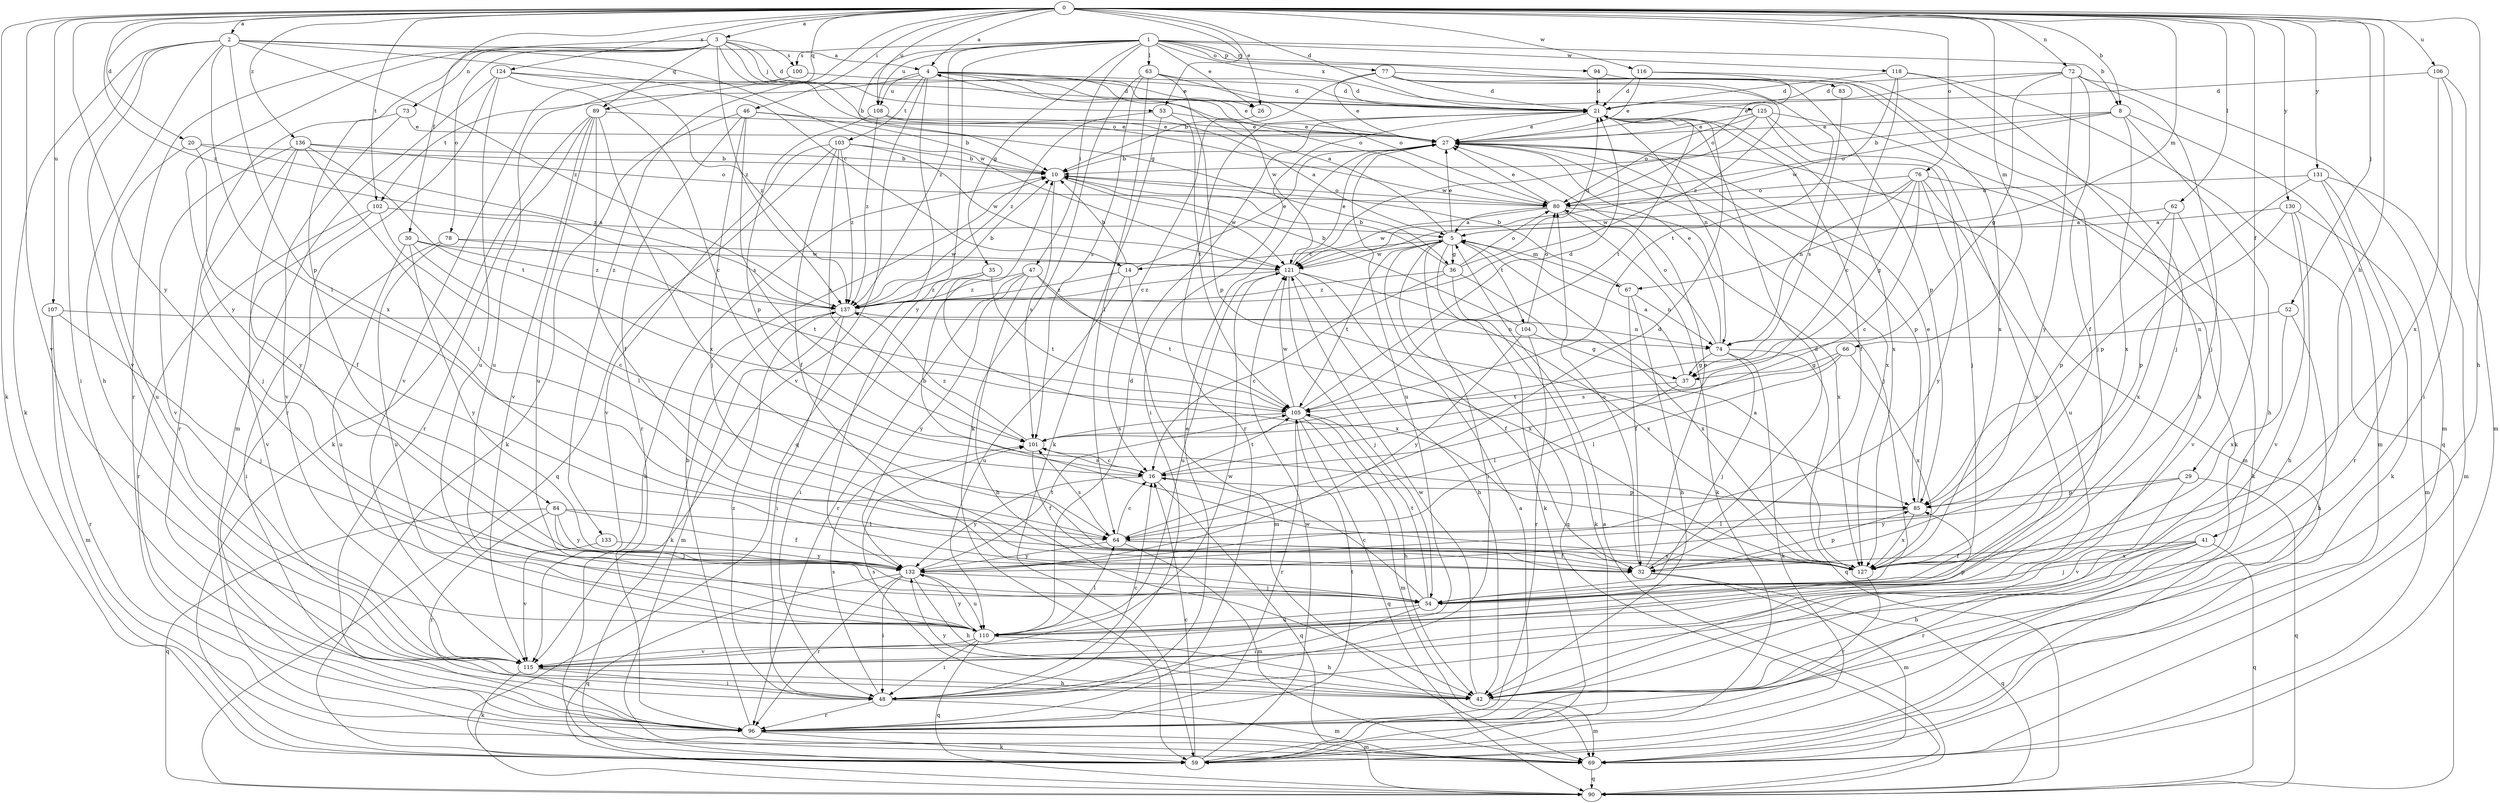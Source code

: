 strict digraph  {
0;
1;
2;
3;
4;
5;
8;
10;
14;
16;
20;
21;
26;
27;
29;
30;
32;
35;
36;
37;
41;
42;
46;
47;
48;
52;
53;
54;
59;
62;
63;
64;
66;
67;
69;
72;
73;
74;
76;
77;
78;
80;
83;
84;
85;
89;
90;
94;
96;
100;
101;
102;
103;
104;
105;
106;
107;
108;
110;
115;
116;
118;
121;
124;
125;
127;
130;
131;
132;
133;
136;
137;
0 -> 2  [label=a];
0 -> 3  [label=a];
0 -> 4  [label=a];
0 -> 8  [label=b];
0 -> 20  [label=d];
0 -> 21  [label=d];
0 -> 26  [label=e];
0 -> 29  [label=f];
0 -> 30  [label=f];
0 -> 41  [label=h];
0 -> 42  [label=h];
0 -> 46  [label=i];
0 -> 52  [label=j];
0 -> 53  [label=j];
0 -> 59  [label=k];
0 -> 62  [label=l];
0 -> 66  [label=m];
0 -> 67  [label=m];
0 -> 72  [label=n];
0 -> 76  [label=o];
0 -> 89  [label=q];
0 -> 102  [label=t];
0 -> 106  [label=u];
0 -> 107  [label=u];
0 -> 108  [label=u];
0 -> 115  [label=v];
0 -> 116  [label=w];
0 -> 124  [label=x];
0 -> 130  [label=y];
0 -> 131  [label=y];
0 -> 132  [label=y];
0 -> 133  [label=z];
0 -> 136  [label=z];
0 -> 137  [label=z];
1 -> 8  [label=b];
1 -> 10  [label=b];
1 -> 26  [label=e];
1 -> 35  [label=g];
1 -> 47  [label=i];
1 -> 63  [label=l];
1 -> 77  [label=o];
1 -> 83  [label=p];
1 -> 94  [label=r];
1 -> 100  [label=s];
1 -> 108  [label=u];
1 -> 118  [label=w];
1 -> 125  [label=x];
1 -> 132  [label=y];
1 -> 137  [label=z];
2 -> 4  [label=a];
2 -> 14  [label=c];
2 -> 42  [label=h];
2 -> 48  [label=i];
2 -> 59  [label=k];
2 -> 64  [label=l];
2 -> 115  [label=v];
2 -> 121  [label=w];
2 -> 127  [label=x];
2 -> 137  [label=z];
3 -> 21  [label=d];
3 -> 36  [label=g];
3 -> 53  [label=j];
3 -> 73  [label=n];
3 -> 78  [label=o];
3 -> 80  [label=o];
3 -> 84  [label=p];
3 -> 89  [label=q];
3 -> 96  [label=r];
3 -> 100  [label=s];
3 -> 132  [label=y];
3 -> 137  [label=z];
4 -> 21  [label=d];
4 -> 26  [label=e];
4 -> 27  [label=e];
4 -> 80  [label=o];
4 -> 90  [label=q];
4 -> 102  [label=t];
4 -> 103  [label=t];
4 -> 108  [label=u];
4 -> 115  [label=v];
4 -> 121  [label=w];
5 -> 4  [label=a];
5 -> 14  [label=c];
5 -> 27  [label=e];
5 -> 36  [label=g];
5 -> 48  [label=i];
5 -> 59  [label=k];
5 -> 67  [label=m];
5 -> 90  [label=q];
5 -> 104  [label=t];
5 -> 105  [label=t];
5 -> 121  [label=w];
8 -> 10  [label=b];
8 -> 27  [label=e];
8 -> 42  [label=h];
8 -> 69  [label=m];
8 -> 80  [label=o];
8 -> 127  [label=x];
10 -> 80  [label=o];
10 -> 101  [label=s];
10 -> 121  [label=w];
14 -> 10  [label=b];
14 -> 27  [label=e];
14 -> 69  [label=m];
14 -> 110  [label=u];
14 -> 137  [label=z];
16 -> 85  [label=p];
16 -> 90  [label=q];
16 -> 101  [label=s];
16 -> 105  [label=t];
16 -> 132  [label=y];
20 -> 10  [label=b];
20 -> 32  [label=f];
20 -> 110  [label=u];
20 -> 137  [label=z];
21 -> 27  [label=e];
21 -> 32  [label=f];
21 -> 48  [label=i];
21 -> 74  [label=n];
21 -> 96  [label=r];
21 -> 105  [label=t];
21 -> 127  [label=x];
26 -> 16  [label=c];
27 -> 10  [label=b];
27 -> 54  [label=j];
27 -> 69  [label=m];
27 -> 85  [label=p];
27 -> 110  [label=u];
27 -> 127  [label=x];
29 -> 85  [label=p];
29 -> 90  [label=q];
29 -> 115  [label=v];
29 -> 132  [label=y];
30 -> 16  [label=c];
30 -> 110  [label=u];
30 -> 121  [label=w];
30 -> 132  [label=y];
30 -> 137  [label=z];
32 -> 21  [label=d];
32 -> 27  [label=e];
32 -> 69  [label=m];
32 -> 80  [label=o];
32 -> 85  [label=p];
32 -> 90  [label=q];
35 -> 48  [label=i];
35 -> 105  [label=t];
35 -> 127  [label=x];
35 -> 137  [label=z];
36 -> 10  [label=b];
36 -> 16  [label=c];
36 -> 21  [label=d];
36 -> 59  [label=k];
36 -> 80  [label=o];
36 -> 127  [label=x];
36 -> 137  [label=z];
37 -> 5  [label=a];
37 -> 64  [label=l];
37 -> 105  [label=t];
41 -> 32  [label=f];
41 -> 42  [label=h];
41 -> 54  [label=j];
41 -> 90  [label=q];
41 -> 96  [label=r];
41 -> 127  [label=x];
42 -> 69  [label=m];
42 -> 101  [label=s];
42 -> 121  [label=w];
42 -> 132  [label=y];
46 -> 10  [label=b];
46 -> 27  [label=e];
46 -> 54  [label=j];
46 -> 59  [label=k];
46 -> 96  [label=r];
46 -> 101  [label=s];
47 -> 42  [label=h];
47 -> 96  [label=r];
47 -> 105  [label=t];
47 -> 127  [label=x];
47 -> 132  [label=y];
47 -> 137  [label=z];
48 -> 16  [label=c];
48 -> 27  [label=e];
48 -> 69  [label=m];
48 -> 96  [label=r];
48 -> 101  [label=s];
48 -> 137  [label=z];
52 -> 42  [label=h];
52 -> 74  [label=n];
52 -> 127  [label=x];
53 -> 27  [label=e];
53 -> 59  [label=k];
53 -> 105  [label=t];
53 -> 137  [label=z];
54 -> 16  [label=c];
54 -> 48  [label=i];
54 -> 105  [label=t];
54 -> 110  [label=u];
59 -> 5  [label=a];
59 -> 10  [label=b];
59 -> 16  [label=c];
59 -> 121  [label=w];
62 -> 5  [label=a];
62 -> 85  [label=p];
62 -> 115  [label=v];
62 -> 127  [label=x];
63 -> 21  [label=d];
63 -> 59  [label=k];
63 -> 64  [label=l];
63 -> 80  [label=o];
63 -> 85  [label=p];
63 -> 101  [label=s];
64 -> 16  [label=c];
64 -> 21  [label=d];
64 -> 32  [label=f];
64 -> 69  [label=m];
64 -> 101  [label=s];
64 -> 127  [label=x];
64 -> 132  [label=y];
66 -> 37  [label=g];
66 -> 64  [label=l];
66 -> 101  [label=s];
66 -> 127  [label=x];
67 -> 10  [label=b];
67 -> 32  [label=f];
67 -> 42  [label=h];
67 -> 74  [label=n];
69 -> 90  [label=q];
72 -> 21  [label=d];
72 -> 27  [label=e];
72 -> 32  [label=f];
72 -> 37  [label=g];
72 -> 54  [label=j];
72 -> 69  [label=m];
72 -> 132  [label=y];
73 -> 27  [label=e];
73 -> 96  [label=r];
73 -> 115  [label=v];
74 -> 27  [label=e];
74 -> 37  [label=g];
74 -> 54  [label=j];
74 -> 59  [label=k];
74 -> 80  [label=o];
74 -> 90  [label=q];
76 -> 16  [label=c];
76 -> 37  [label=g];
76 -> 59  [label=k];
76 -> 74  [label=n];
76 -> 80  [label=o];
76 -> 110  [label=u];
76 -> 121  [label=w];
76 -> 132  [label=y];
77 -> 10  [label=b];
77 -> 21  [label=d];
77 -> 27  [label=e];
77 -> 54  [label=j];
77 -> 85  [label=p];
77 -> 105  [label=t];
77 -> 137  [label=z];
78 -> 48  [label=i];
78 -> 105  [label=t];
78 -> 110  [label=u];
78 -> 121  [label=w];
80 -> 5  [label=a];
80 -> 27  [label=e];
80 -> 59  [label=k];
80 -> 121  [label=w];
80 -> 127  [label=x];
83 -> 101  [label=s];
84 -> 32  [label=f];
84 -> 54  [label=j];
84 -> 64  [label=l];
84 -> 90  [label=q];
84 -> 96  [label=r];
84 -> 132  [label=y];
85 -> 27  [label=e];
85 -> 64  [label=l];
85 -> 127  [label=x];
89 -> 27  [label=e];
89 -> 32  [label=f];
89 -> 59  [label=k];
89 -> 96  [label=r];
89 -> 110  [label=u];
89 -> 115  [label=v];
89 -> 127  [label=x];
90 -> 5  [label=a];
94 -> 21  [label=d];
94 -> 127  [label=x];
96 -> 10  [label=b];
96 -> 59  [label=k];
96 -> 69  [label=m];
96 -> 105  [label=t];
100 -> 21  [label=d];
100 -> 110  [label=u];
100 -> 115  [label=v];
101 -> 16  [label=c];
101 -> 32  [label=f];
101 -> 137  [label=z];
102 -> 5  [label=a];
102 -> 64  [label=l];
102 -> 96  [label=r];
102 -> 115  [label=v];
103 -> 10  [label=b];
103 -> 32  [label=f];
103 -> 90  [label=q];
103 -> 101  [label=s];
103 -> 115  [label=v];
103 -> 121  [label=w];
103 -> 137  [label=z];
104 -> 10  [label=b];
104 -> 37  [label=g];
104 -> 80  [label=o];
104 -> 96  [label=r];
104 -> 132  [label=y];
105 -> 21  [label=d];
105 -> 42  [label=h];
105 -> 69  [label=m];
105 -> 90  [label=q];
105 -> 96  [label=r];
105 -> 101  [label=s];
105 -> 121  [label=w];
106 -> 21  [label=d];
106 -> 48  [label=i];
106 -> 69  [label=m];
106 -> 127  [label=x];
107 -> 54  [label=j];
107 -> 69  [label=m];
107 -> 74  [label=n];
107 -> 96  [label=r];
108 -> 5  [label=a];
108 -> 27  [label=e];
108 -> 85  [label=p];
108 -> 137  [label=z];
110 -> 21  [label=d];
110 -> 42  [label=h];
110 -> 48  [label=i];
110 -> 64  [label=l];
110 -> 85  [label=p];
110 -> 90  [label=q];
110 -> 115  [label=v];
110 -> 132  [label=y];
115 -> 42  [label=h];
115 -> 48  [label=i];
115 -> 59  [label=k];
115 -> 121  [label=w];
116 -> 21  [label=d];
116 -> 27  [label=e];
116 -> 54  [label=j];
116 -> 80  [label=o];
118 -> 16  [label=c];
118 -> 21  [label=d];
118 -> 42  [label=h];
118 -> 90  [label=q];
118 -> 121  [label=w];
121 -> 27  [label=e];
121 -> 32  [label=f];
121 -> 42  [label=h];
121 -> 54  [label=j];
121 -> 110  [label=u];
121 -> 127  [label=x];
121 -> 137  [label=z];
124 -> 16  [label=c];
124 -> 21  [label=d];
124 -> 69  [label=m];
124 -> 96  [label=r];
124 -> 110  [label=u];
124 -> 137  [label=z];
125 -> 27  [label=e];
125 -> 54  [label=j];
125 -> 59  [label=k];
125 -> 80  [label=o];
125 -> 115  [label=v];
125 -> 121  [label=w];
127 -> 5  [label=a];
127 -> 10  [label=b];
127 -> 96  [label=r];
130 -> 5  [label=a];
130 -> 42  [label=h];
130 -> 69  [label=m];
130 -> 85  [label=p];
130 -> 115  [label=v];
131 -> 59  [label=k];
131 -> 69  [label=m];
131 -> 80  [label=o];
131 -> 85  [label=p];
131 -> 96  [label=r];
132 -> 42  [label=h];
132 -> 48  [label=i];
132 -> 54  [label=j];
132 -> 90  [label=q];
132 -> 96  [label=r];
132 -> 105  [label=t];
132 -> 110  [label=u];
133 -> 115  [label=v];
133 -> 132  [label=y];
136 -> 10  [label=b];
136 -> 54  [label=j];
136 -> 64  [label=l];
136 -> 80  [label=o];
136 -> 105  [label=t];
136 -> 115  [label=v];
136 -> 132  [label=y];
137 -> 10  [label=b];
137 -> 48  [label=i];
137 -> 59  [label=k];
137 -> 69  [label=m];
137 -> 74  [label=n];
}
